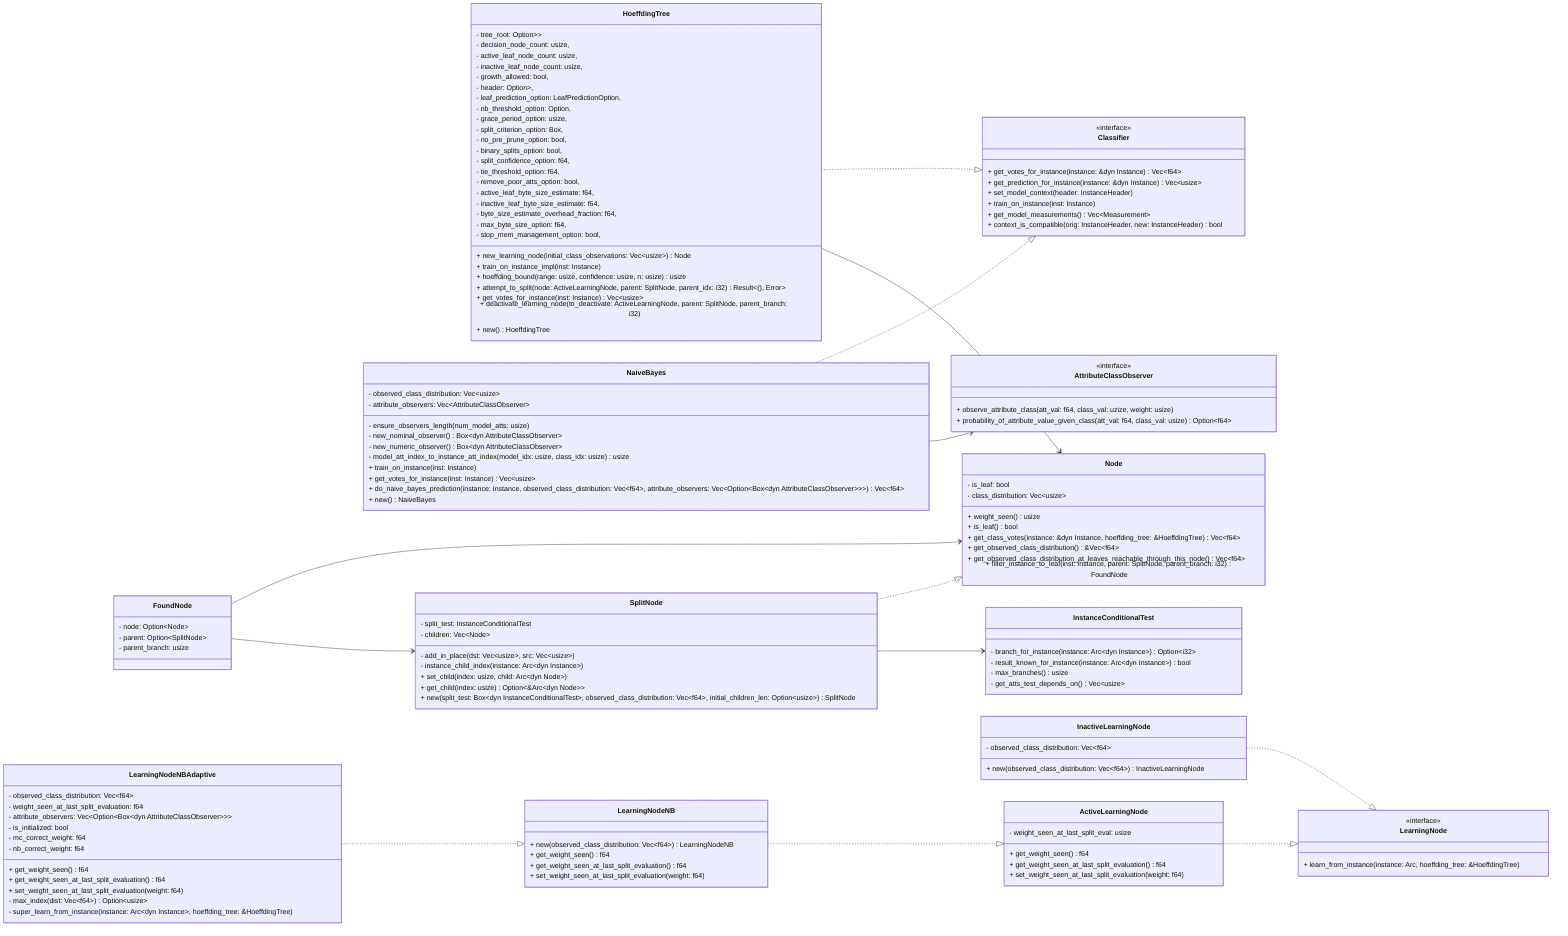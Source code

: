 classDiagram
direction LR

  class Classifier {
    <<interface>>
    + get_votes_for_instance(instance: &dyn Instance) Vec~f64~
    + get_prediction_for_instance(instance: &dyn Instance) Vec~usize~
    + set_model_context(header: InstanceHeader)
    + train_on_instance(inst: Instance)
    + get_model_measurements() Vec~Measurement~
    + context_is_compatible(orig: InstanceHeader, new: InstanceHeader) bool
  }

  class AttributeClassObserver {
    <<interface>>
    + observe_attribute_class(att_val: f64, class_val: uzize, weight: usize)
    + probability_of_attribute_value_given_class(att_val: f64, class_val: usize) Option~f64~
  }

  class LearningNode {
    <<interface>>
    + learn_from_instance(instance: Arc<dyn Instance>, hoeffding_tree: &HoeffdingTree)
  }

  class HoeffdingTree {
    - tree_root: Option<Arc<RwLock<dyn Node>>>
    - decision_node_count: usize,
    - active_leaf_node_count: usize,
    - inactive_leaf_node_count: usize,
    - growth_allowed: bool,
    - header: Option<Arc<InstanceHeader>>,
    - leaf_prediction_option: LeafPredictionOption,
    - nb_threshold_option: Option<f64>,
    - grace_period_option: usize,
    - split_criterion_option: Box<dyn SplitCriterion + Send + Sync>,
    - no_pre_prune_option: bool,
    - binary_splits_option: bool,
    - split_confidence_option: f64,
    - tie_threshold_option: f64,
    - remove_poor_atts_option: bool,
    - active_leaf_byte_size_estimate: f64,
    - inactive_leaf_byte_size_estimate: f64,
    - byte_size_estimate_overhead_fraction: f64,
    - max_byte_size_option: f64,
    - stop_mem_management_option: bool,
    + new_learning_node(initial_class_observations: Vec~usize~) Node
    + train_on_instance_impl(inst: Instance)
    + hoeffding_bound(range: usize, confidence: usize, n: usize) usize
    + attempt_to_split(node: ActiveLearningNode, parent: SplitNode, parent_idx: i32) Result~&#40&#41, Error~
    + get_votes_for_instance(inst: Instance) Vec~usize~
    + deactivate_learning_node(to_deactivate: ActiveLearningNode, parent: SplitNode, parent_branch: i32)
    + new() HoeffdingTree
  }

  class NaiveBayes {
    - observed_class_distribution: Vec~usize~
    - attribute_observers: Vec~AttributeClassObserver~
    - ensure_observers_length(num_model_atts: usize)
    - new_nominal_observer() Box~dyn AttributeClassObserver~
    - new_numeric_observer() Box~dyn AttributeClassObserver~
    - model_att_index_to_instance_att_index(model_idx: usize, class_idx: usize) usize
    + train_on_instance(inst: Instance)
    + get_votes_for_instance(inst: Instance) Vec~usize~
    + do_naive_bayes_prediction(instance: Instance, observed_class_distribution: Vec~f64~, attribute_observers: Vec~Option~Box~dyn AttributeClassObserver~~~) Vec~f64~
    + new() NaiveBayes
  }

  class Node {
    - is_leaf: bool
    - class_distribution: Vec~usize~
    + weight_seen() usize
    + is_leaf() bool
    + get_class_votes(instance: &dyn Instance, hoeffding_tree: &HoeffdingTree) Vec~f64~
    + get_observed_class_distribution() &Vec~f64~
    + get_observed_class_distribution_at_leaves_reachable_through_this_node() Vec~f64~
    + filter_instance_to_leaf(inst: Instance, parent: SplitNode, parent_branch: i32) FoundNode
  }

  class SplitNode {
    - split_test: InstanceConditionalTest
    - children: Vec~Node~
    - add_in_place(dst: Vec~usize~, src: Vec~usize~)
    - instance_child_index(instance: Arc~dyn Instance~)
    + set_child(index: usize, child: Arc~dyn Node~)
    + get_child(index: usize) Option~&Arc~dyn Node~~
    + new(split_test: Box~dyn InstanceConditionalTest~, observed_class_distribution: Vec~f64~, initial_children_len: Option~usize~) SplitNode
  }

  class ActiveLearningNode {
    - weight_seen_at_last_split_eval: usize
    + get_weight_seen() f64
    + get_weight_seen_at_last_split_evaluation() f64
    + set_weight_seen_at_last_split_evaluation(weight: f64)
  }

  class InactiveLearningNode {
      - observed_class_distribution: Vec~f64~
      + new(observed_class_distribution: Vec~f64~) InactiveLearningNode
  }

  class LearningNodeNB {
    + new(observed_class_distribution: Vec~f64~) LearningNodeNB
    + get_weight_seen() f64
    + get_weight_seen_at_last_split_evaluation() f64
    + set_weight_seen_at_last_split_evaluation(weight: f64)
  }

  class LearningNodeNBAdaptive {
    - observed_class_distribution: Vec~f64~
    - weight_seen_at_last_split_evaluation: f64
    - attribute_observers: Vec~Option~Box~dyn AttributeClassObserver~~~
    - is_initialized: bool
    - mc_correct_weight: f64
    - nb_correct_weight: f64
    + get_weight_seen() f64
    + get_weight_seen_at_last_split_evaluation() f64
    + set_weight_seen_at_last_split_evaluation(weight: f64) 
    - max_index(dist: Vec~f64~) Option~usize~
    - super_learn_from_instance(instance: Arc~dyn Instance~, hoeffding_tree: &HoeffdingTree)
  }

  class InstanceConditionalTest {
    - branch_for_instance(instance: Arc~dyn Instance~) Option~i32~
    - result_known_for_instance(instance: Arc~dyn Instance~) bool
    - max_branches() usize
    - get_atts_test_depends_on() Vec~usize~
  }

  class FoundNode {
    - node: Option~Node~
    - parent: Option~SplitNode~
    - parent_branch: usize
  }

  HoeffdingTree ..|> Classifier
  NaiveBayes   ..|> Classifier

  LearningNodeNB        ..|> ActiveLearningNode
  LearningNodeNBAdaptive ..|> LearningNodeNB

  ActiveLearningNode   ..|> LearningNode
  InactiveLearningNode ..|> LearningNode
  SplitNode            ..|> Node

  HoeffdingTree --> Node
  SplitNode     --> InstanceConditionalTest
  FoundNode     --> Node
  FoundNode     --> SplitNode
  NaiveBayes    --> AttributeClassObserver
